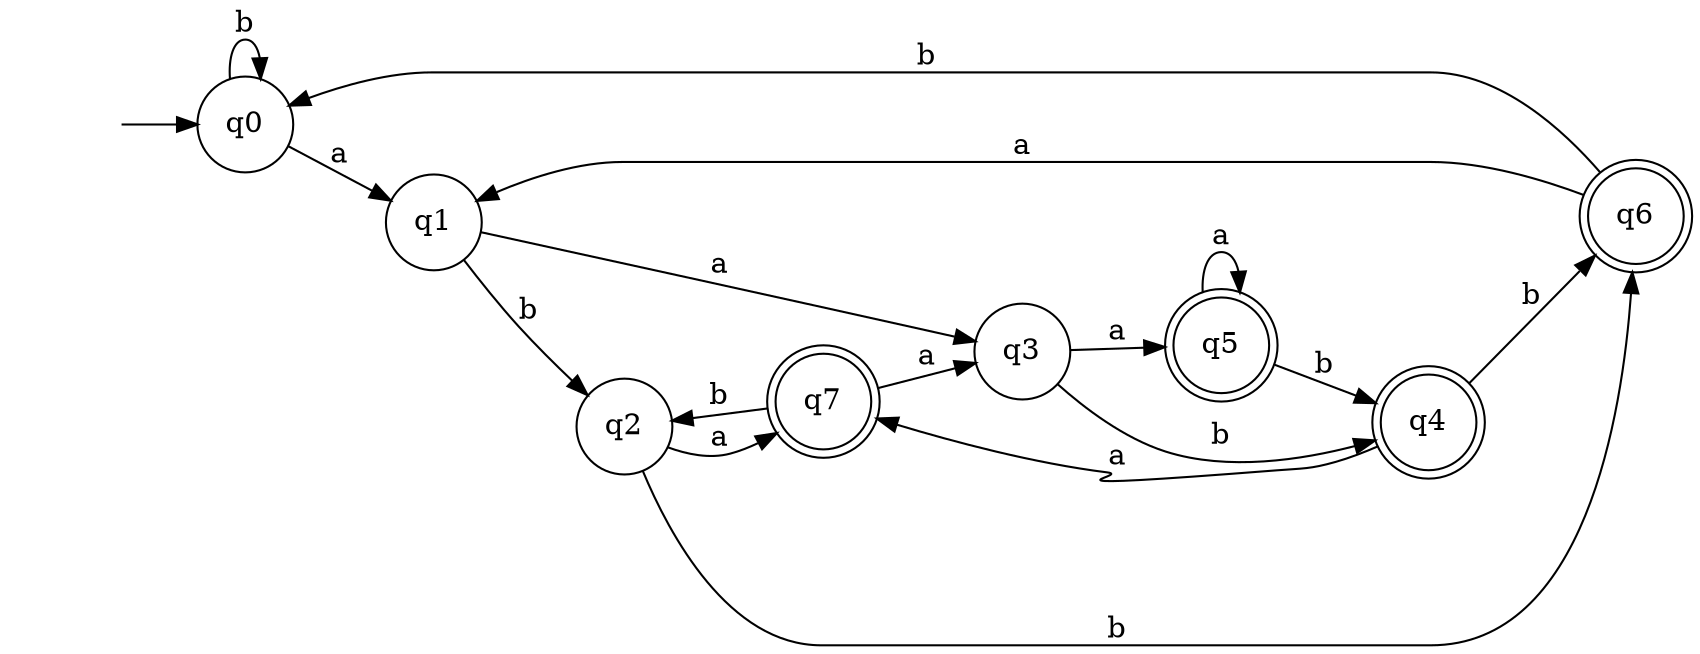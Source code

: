 digraph "DFA DIRECT" {
	graph [rankdir=LR]
	"" [label="" shape=plaintext]
	q5 [label=q5 shape=doublecircle]
	q7 [label=q7 shape=doublecircle]
	q4 [label=q4 shape=doublecircle]
	q6 [label=q6 shape=doublecircle]
	q2 [label=q2 shape=circle]
	q3 [label=q3 shape=circle]
	q0 [label=q0 shape=circle]
	q1 [label=q1 shape=circle]
	"" -> q0 [label=""]
	q0 -> q0 [label=b]
	q0 -> q1 [label=a]
	q1 -> q2 [label=b]
	q1 -> q3 [label=a]
	q3 -> q4 [label=b]
	q3 -> q5 [label=a]
	q5 -> q4 [label=b]
	q5 -> q5 [label=a]
	q4 -> q6 [label=b]
	q4 -> q7 [label=a]
	q7 -> q2 [label=b]
	q7 -> q3 [label=a]
	q6 -> q0 [label=b]
	q6 -> q1 [label=a]
	q2 -> q6 [label=b]
	q2 -> q7 [label=a]
}
